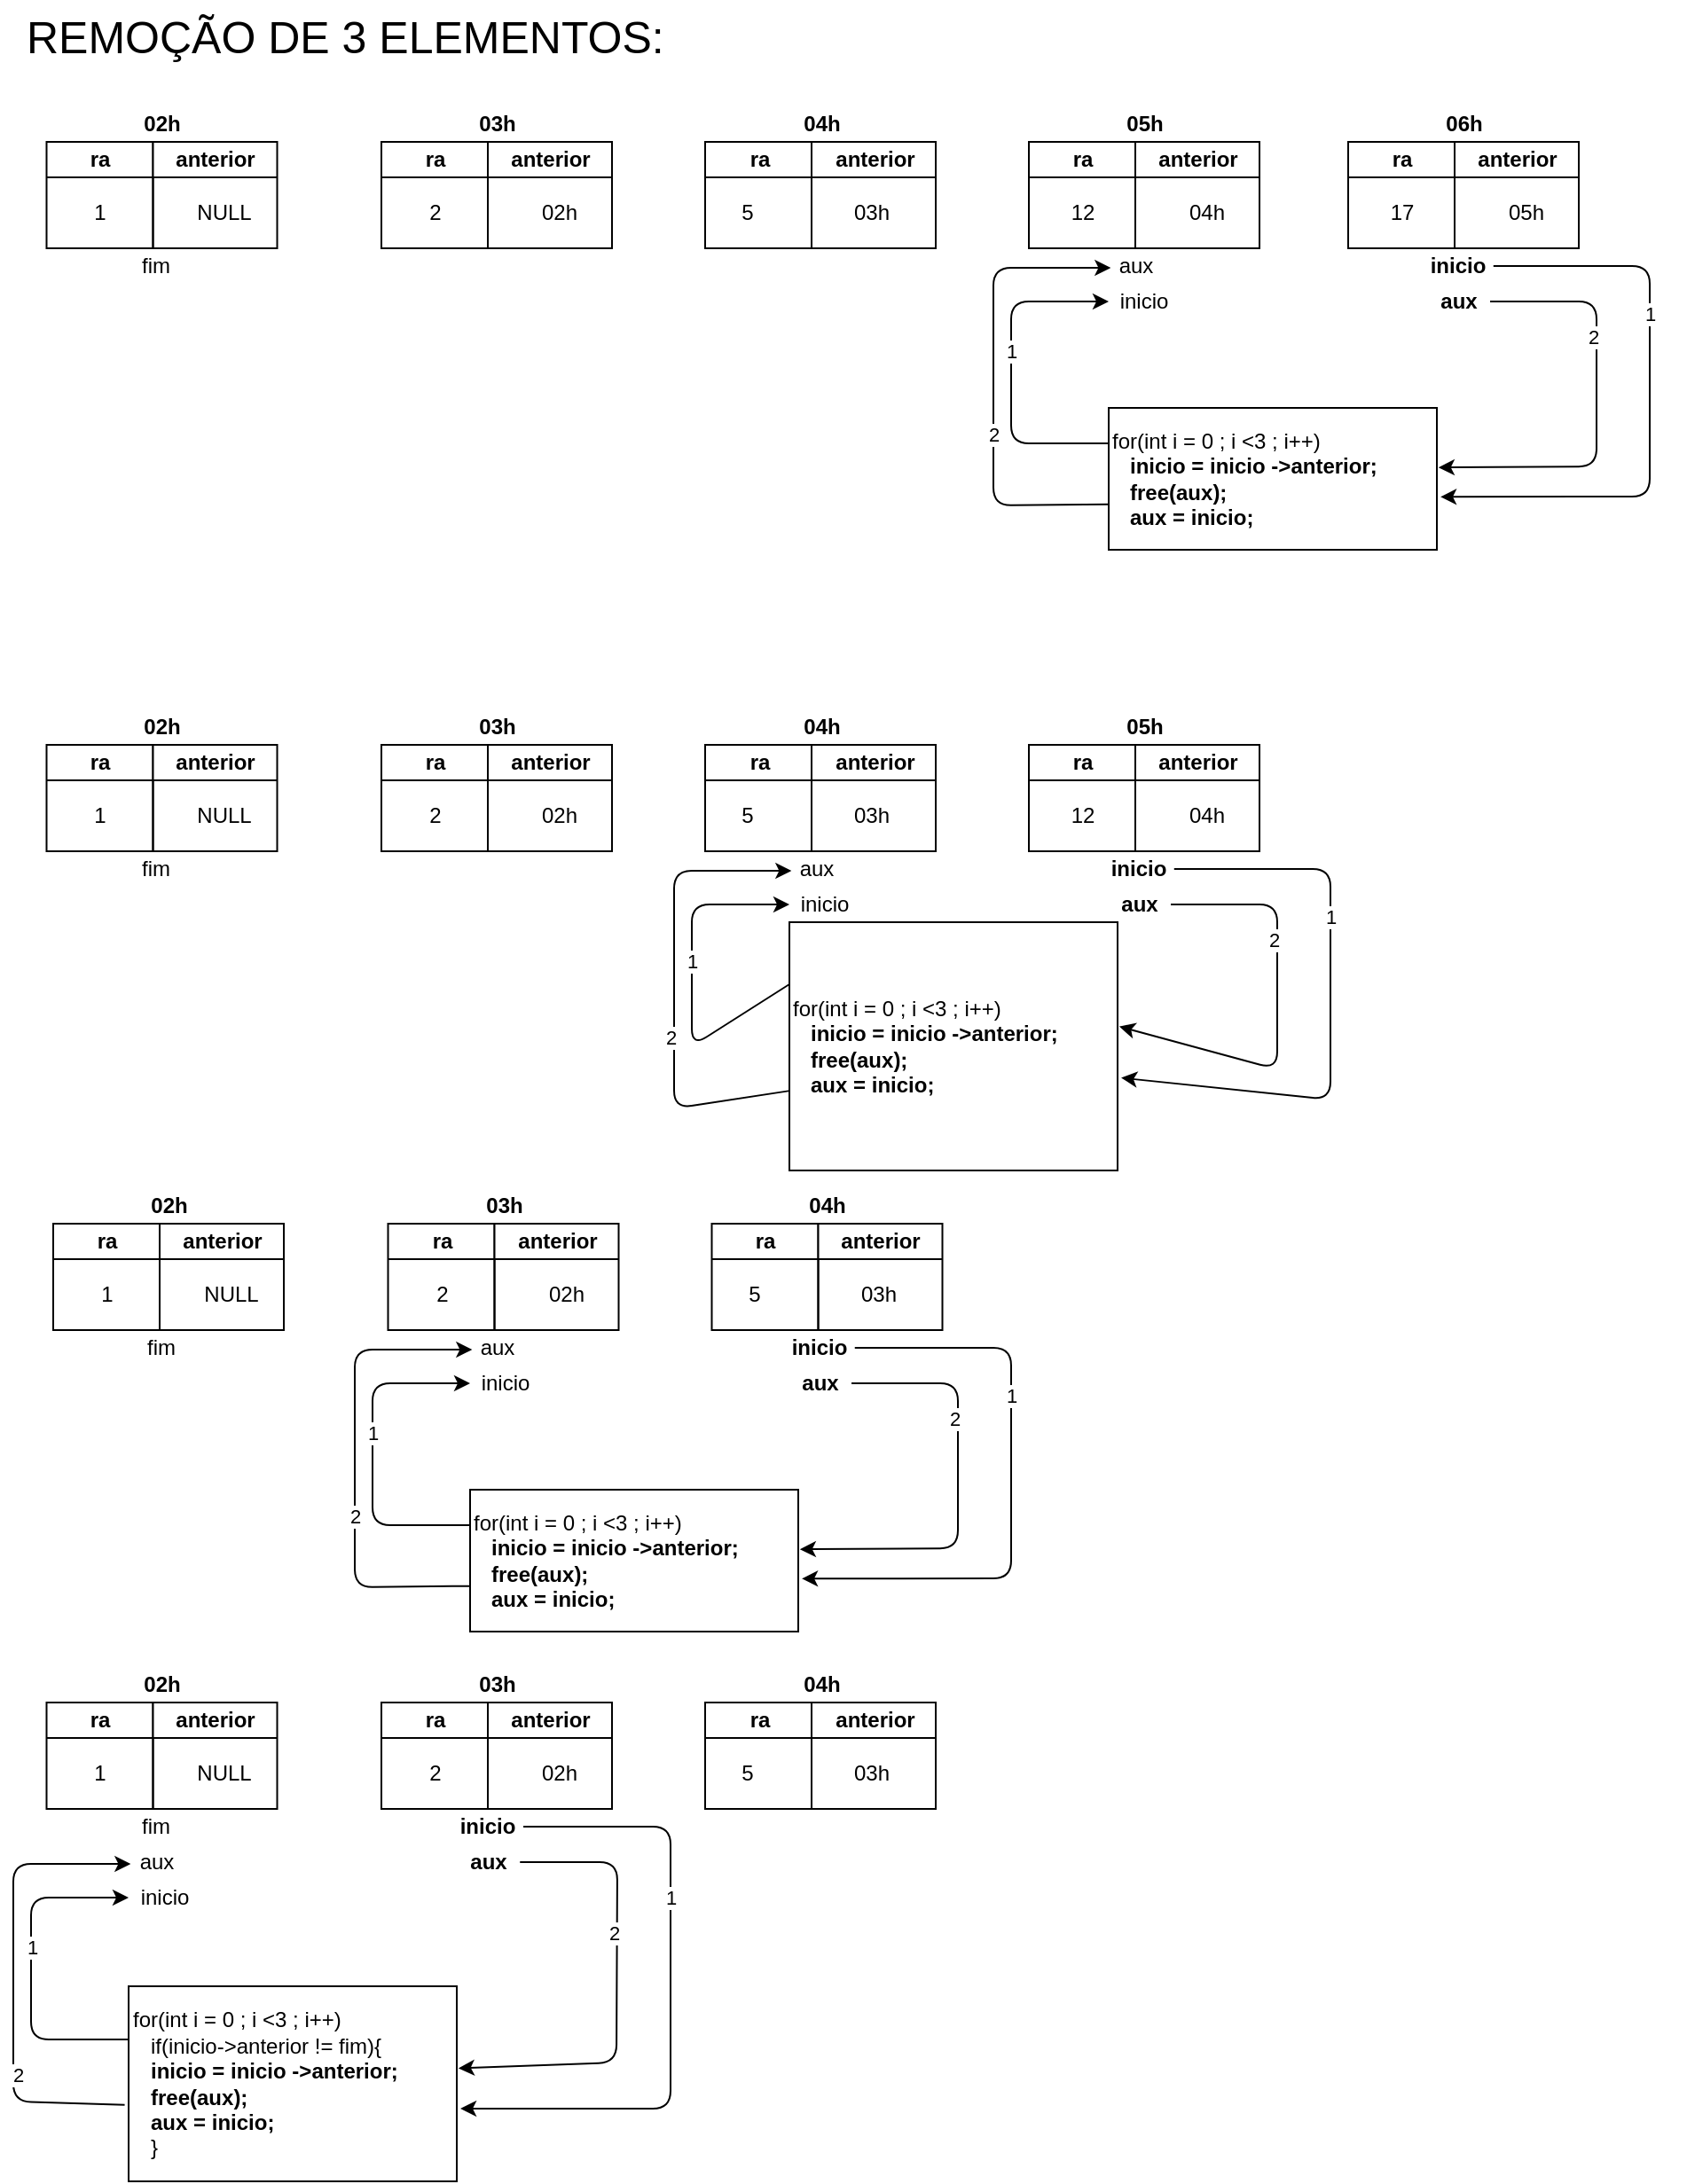 <mxfile version="13.7.5" type="device"><diagram id="vBoAMnbBVa97UZz-HXDr" name="Page-1"><mxGraphModel dx="2813" dy="2259" grid="1" gridSize="10" guides="1" tooltips="1" connect="1" arrows="1" fold="1" page="0" pageScale="1" pageWidth="827" pageHeight="1169" math="0" shadow="0"><root><mxCell id="0"/><mxCell id="1" parent="0"/><mxCell id="xFKZ6oZt-b82JiaPc8Wr-1" value="&lt;font style=&quot;font-size: 25px&quot;&gt;REMOÇÃO DE 3 ELEMENTOS:&lt;/font&gt;" style="text;html=1;strokeColor=none;fillColor=none;align=left;verticalAlign=middle;whiteSpace=wrap;rounded=0;strokeWidth=7;" vertex="1" parent="1"><mxGeometry x="-1437.5" y="-1560" width="410" height="40" as="geometry"/></mxCell><mxCell id="xFKZ6oZt-b82JiaPc8Wr-289" value="NULL" style="text;html=1;align=center;verticalAlign=middle;resizable=0;points=[];autosize=1;" vertex="1" parent="1"><mxGeometry x="-1348.75" y="-1450" width="50" height="20" as="geometry"/></mxCell><mxCell id="xFKZ6oZt-b82JiaPc8Wr-290" value="1" style="text;html=1;align=center;verticalAlign=middle;resizable=0;points=[];autosize=1;" vertex="1" parent="1"><mxGeometry x="-1403.75" y="-1450" width="20" height="20" as="geometry"/></mxCell><mxCell id="xFKZ6oZt-b82JiaPc8Wr-291" value="fim" style="text;html=1;strokeColor=none;fillColor=none;align=center;verticalAlign=middle;whiteSpace=wrap;rounded=0;" vertex="1" parent="1"><mxGeometry x="-1382.5" y="-1420" width="40" height="20" as="geometry"/></mxCell><mxCell id="xFKZ6oZt-b82JiaPc8Wr-292" value="03h" style="text;html=1;align=center;verticalAlign=middle;resizable=0;points=[];autosize=1;" vertex="1" parent="1"><mxGeometry x="-978.75" y="-1450" width="40" height="20" as="geometry"/></mxCell><mxCell id="xFKZ6oZt-b82JiaPc8Wr-293" value="5" style="text;html=1;align=center;verticalAlign=middle;resizable=0;points=[];autosize=1;" vertex="1" parent="1"><mxGeometry x="-1038.75" y="-1450" width="20" height="20" as="geometry"/></mxCell><mxCell id="xFKZ6oZt-b82JiaPc8Wr-294" value="inicio" style="text;html=1;strokeColor=none;fillColor=none;align=center;verticalAlign=middle;whiteSpace=wrap;rounded=0;fontStyle=1" vertex="1" parent="1"><mxGeometry x="-648.12" y="-1420" width="40" height="20" as="geometry"/></mxCell><mxCell id="xFKZ6oZt-b82JiaPc8Wr-296" value="&lt;div align=&quot;left&quot;&gt;for(int i = 0 ; i &amp;lt;3 ; i++)&lt;br&gt;&lt;/div&gt;&lt;div align=&quot;left&quot;&gt;&lt;b&gt;&amp;nbsp;&amp;nbsp; inicio = inicio -&amp;gt;anterior;&lt;br&gt;&lt;/b&gt;&lt;/div&gt;&lt;div&gt;&lt;b&gt;&amp;nbsp;&amp;nbsp; free(aux);&lt;/b&gt;&lt;/div&gt;&lt;div&gt;&lt;b&gt;&amp;nbsp;&amp;nbsp; aux = inicio;&lt;/b&gt;&lt;br&gt;&lt;/div&gt;" style="text;html=1;fillColor=none;align=left;verticalAlign=middle;whiteSpace=wrap;rounded=0;strokeColor=#000000;" vertex="1" parent="1"><mxGeometry x="-825" y="-1330" width="185" height="80" as="geometry"/></mxCell><mxCell id="xFKZ6oZt-b82JiaPc8Wr-322" value="&lt;div&gt;aux&lt;/div&gt;" style="text;html=1;align=center;verticalAlign=middle;resizable=0;points=[];autosize=1;fontStyle=1" vertex="1" parent="1"><mxGeometry x="-648.12" y="-1400" width="40" height="20" as="geometry"/></mxCell><mxCell id="xFKZ6oZt-b82JiaPc8Wr-300" value="02h" style="swimlane;html=1;childLayout=stackLayout;resizeParent=1;resizeParentMax=0;startSize=20;strokeWidth=7;strokeColor=none;" vertex="1" parent="1"><mxGeometry x="-1423.75" y="-1500" width="130" height="80" as="geometry"/></mxCell><mxCell id="xFKZ6oZt-b82JiaPc8Wr-301" value="ra" style="swimlane;html=1;startSize=20;" vertex="1" parent="xFKZ6oZt-b82JiaPc8Wr-300"><mxGeometry y="20" width="60" height="60" as="geometry"/></mxCell><mxCell id="xFKZ6oZt-b82JiaPc8Wr-302" value="anterior" style="swimlane;html=1;startSize=20;" vertex="1" parent="xFKZ6oZt-b82JiaPc8Wr-300"><mxGeometry x="60" y="20" width="70" height="60" as="geometry"><mxRectangle x="60" y="20" width="30" height="60" as="alternateBounds"/></mxGeometry></mxCell><mxCell id="xFKZ6oZt-b82JiaPc8Wr-303" value="05h" style="swimlane;html=1;childLayout=stackLayout;resizeParent=1;resizeParentMax=0;startSize=20;strokeWidth=7;strokeColor=none;" vertex="1" parent="1"><mxGeometry x="-870.0" y="-1500" width="130" height="80" as="geometry"/></mxCell><mxCell id="xFKZ6oZt-b82JiaPc8Wr-304" value="ra" style="swimlane;html=1;startSize=20;" vertex="1" parent="xFKZ6oZt-b82JiaPc8Wr-303"><mxGeometry y="20" width="60" height="60" as="geometry"/></mxCell><mxCell id="xFKZ6oZt-b82JiaPc8Wr-305" value="12" style="text;html=1;align=center;verticalAlign=middle;resizable=0;points=[];autosize=1;" vertex="1" parent="xFKZ6oZt-b82JiaPc8Wr-304"><mxGeometry x="15" y="30" width="30" height="20" as="geometry"/></mxCell><mxCell id="xFKZ6oZt-b82JiaPc8Wr-306" value="anterior" style="swimlane;html=1;startSize=20;" vertex="1" parent="xFKZ6oZt-b82JiaPc8Wr-303"><mxGeometry x="60" y="20" width="70" height="60" as="geometry"><mxRectangle x="60" y="20" width="30" height="60" as="alternateBounds"/></mxGeometry></mxCell><mxCell id="xFKZ6oZt-b82JiaPc8Wr-307" value="04h" style="text;html=1;align=center;verticalAlign=middle;resizable=0;points=[];autosize=1;" vertex="1" parent="xFKZ6oZt-b82JiaPc8Wr-306"><mxGeometry x="20" y="30" width="40" height="20" as="geometry"/></mxCell><mxCell id="xFKZ6oZt-b82JiaPc8Wr-308" value="04h" style="swimlane;html=1;childLayout=stackLayout;resizeParent=1;resizeParentMax=0;startSize=20;strokeWidth=7;strokeColor=none;" vertex="1" parent="1"><mxGeometry x="-1052.5" y="-1500" width="130" height="80" as="geometry"/></mxCell><mxCell id="xFKZ6oZt-b82JiaPc8Wr-309" value="ra" style="swimlane;html=1;startSize=20;" vertex="1" parent="xFKZ6oZt-b82JiaPc8Wr-308"><mxGeometry y="20" width="60" height="60" as="geometry"/></mxCell><mxCell id="xFKZ6oZt-b82JiaPc8Wr-310" value="anterior" style="swimlane;html=1;startSize=20;" vertex="1" parent="xFKZ6oZt-b82JiaPc8Wr-308"><mxGeometry x="60" y="20" width="70" height="60" as="geometry"><mxRectangle x="60" y="20" width="30" height="60" as="alternateBounds"/></mxGeometry></mxCell><mxCell id="xFKZ6oZt-b82JiaPc8Wr-311" value="03h" style="swimlane;html=1;childLayout=stackLayout;resizeParent=1;resizeParentMax=0;startSize=20;strokeWidth=7;strokeColor=none;" vertex="1" parent="1"><mxGeometry x="-1235" y="-1500" width="130" height="80" as="geometry"/></mxCell><mxCell id="xFKZ6oZt-b82JiaPc8Wr-312" value="ra" style="swimlane;html=1;startSize=20;" vertex="1" parent="xFKZ6oZt-b82JiaPc8Wr-311"><mxGeometry y="20" width="60" height="60" as="geometry"/></mxCell><mxCell id="xFKZ6oZt-b82JiaPc8Wr-313" value="2" style="text;html=1;align=center;verticalAlign=middle;resizable=0;points=[];autosize=1;" vertex="1" parent="xFKZ6oZt-b82JiaPc8Wr-312"><mxGeometry x="20" y="30" width="20" height="20" as="geometry"/></mxCell><mxCell id="xFKZ6oZt-b82JiaPc8Wr-314" value="anterior" style="swimlane;html=1;startSize=20;" vertex="1" parent="xFKZ6oZt-b82JiaPc8Wr-311"><mxGeometry x="60" y="20" width="70" height="60" as="geometry"><mxRectangle x="60" y="20" width="30" height="60" as="alternateBounds"/></mxGeometry></mxCell><mxCell id="xFKZ6oZt-b82JiaPc8Wr-315" value="02h" style="text;html=1;align=center;verticalAlign=middle;resizable=0;points=[];autosize=1;" vertex="1" parent="xFKZ6oZt-b82JiaPc8Wr-314"><mxGeometry x="20" y="30" width="40" height="20" as="geometry"/></mxCell><mxCell id="xFKZ6oZt-b82JiaPc8Wr-316" value="06h" style="swimlane;html=1;childLayout=stackLayout;resizeParent=1;resizeParentMax=0;startSize=20;strokeWidth=7;strokeColor=none;" vertex="1" parent="1"><mxGeometry x="-690.0" y="-1500" width="130" height="80" as="geometry"/></mxCell><mxCell id="xFKZ6oZt-b82JiaPc8Wr-317" value="ra" style="swimlane;html=1;startSize=20;" vertex="1" parent="xFKZ6oZt-b82JiaPc8Wr-316"><mxGeometry y="20" width="60" height="60" as="geometry"/></mxCell><mxCell id="xFKZ6oZt-b82JiaPc8Wr-318" value="17" style="text;html=1;align=center;verticalAlign=middle;resizable=0;points=[];autosize=1;" vertex="1" parent="xFKZ6oZt-b82JiaPc8Wr-317"><mxGeometry x="15" y="30" width="30" height="20" as="geometry"/></mxCell><mxCell id="xFKZ6oZt-b82JiaPc8Wr-319" value="anterior" style="swimlane;html=1;startSize=20;" vertex="1" parent="xFKZ6oZt-b82JiaPc8Wr-316"><mxGeometry x="60" y="20" width="70" height="60" as="geometry"><mxRectangle x="60" y="20" width="30" height="60" as="alternateBounds"/></mxGeometry></mxCell><mxCell id="xFKZ6oZt-b82JiaPc8Wr-320" value="05h" style="text;html=1;align=center;verticalAlign=middle;resizable=0;points=[];autosize=1;" vertex="1" parent="xFKZ6oZt-b82JiaPc8Wr-319"><mxGeometry x="20" y="30" width="40" height="20" as="geometry"/></mxCell><mxCell id="xFKZ6oZt-b82JiaPc8Wr-325" value="inicio" style="text;html=1;strokeColor=none;fillColor=none;align=center;verticalAlign=middle;whiteSpace=wrap;rounded=0;" vertex="1" parent="1"><mxGeometry x="-825" y="-1400" width="40" height="20" as="geometry"/></mxCell><mxCell id="xFKZ6oZt-b82JiaPc8Wr-326" value="&lt;div&gt;aux&lt;/div&gt;" style="text;html=1;align=center;verticalAlign=middle;resizable=0;points=[];autosize=1;" vertex="1" parent="1"><mxGeometry x="-825" y="-1420" width="30" height="20" as="geometry"/></mxCell><mxCell id="xFKZ6oZt-b82JiaPc8Wr-328" value="" style="endArrow=classic;html=1;exitX=1;exitY=0.5;exitDx=0;exitDy=0;entryX=1.011;entryY=0.627;entryDx=0;entryDy=0;entryPerimeter=0;" edge="1" parent="1" source="xFKZ6oZt-b82JiaPc8Wr-294" target="xFKZ6oZt-b82JiaPc8Wr-296"><mxGeometry width="50" height="50" relative="1" as="geometry"><mxPoint x="-540" y="-1310" as="sourcePoint"/><mxPoint x="-585" y="-1280" as="targetPoint"/><Array as="points"><mxPoint x="-520" y="-1410"/><mxPoint x="-520" y="-1280"/></Array></mxGeometry></mxCell><mxCell id="xFKZ6oZt-b82JiaPc8Wr-329" value="1" style="edgeLabel;html=1;align=center;verticalAlign=middle;resizable=0;points=[];" vertex="1" connectable="0" parent="xFKZ6oZt-b82JiaPc8Wr-328"><mxGeometry x="-0.375" y="-26" relative="1" as="geometry"><mxPoint x="26" y="9.84" as="offset"/></mxGeometry></mxCell><mxCell id="xFKZ6oZt-b82JiaPc8Wr-330" value="" style="endArrow=classic;html=1;exitX=0.953;exitY=0.5;exitDx=0;exitDy=0;exitPerimeter=0;entryX=1.005;entryY=0.42;entryDx=0;entryDy=0;entryPerimeter=0;" edge="1" parent="1" source="xFKZ6oZt-b82JiaPc8Wr-322" target="xFKZ6oZt-b82JiaPc8Wr-296"><mxGeometry width="50" height="50" relative="1" as="geometry"><mxPoint x="-510" y="-1180" as="sourcePoint"/><mxPoint x="-460" y="-1230" as="targetPoint"/><Array as="points"><mxPoint x="-550" y="-1390"/><mxPoint x="-550" y="-1297"/></Array></mxGeometry></mxCell><mxCell id="xFKZ6oZt-b82JiaPc8Wr-331" value="&lt;div&gt;2&lt;/div&gt;" style="edgeLabel;html=1;align=center;verticalAlign=middle;resizable=0;points=[];" vertex="1" connectable="0" parent="1"><mxGeometry x="-500" y="-1380" as="geometry"><mxPoint x="-52" y="10" as="offset"/></mxGeometry></mxCell><mxCell id="xFKZ6oZt-b82JiaPc8Wr-367" value="" style="endArrow=classic;html=1;exitX=0;exitY=0.25;exitDx=0;exitDy=0;exitPerimeter=0;entryX=0;entryY=0.5;entryDx=0;entryDy=0;" edge="1" parent="1" source="xFKZ6oZt-b82JiaPc8Wr-296" target="xFKZ6oZt-b82JiaPc8Wr-325"><mxGeometry width="50" height="50" relative="1" as="geometry"><mxPoint x="-910" y="-1280" as="sourcePoint"/><mxPoint x="-860" y="-1330" as="targetPoint"/><Array as="points"><mxPoint x="-880" y="-1310"/><mxPoint x="-880" y="-1390"/></Array></mxGeometry></mxCell><mxCell id="xFKZ6oZt-b82JiaPc8Wr-368" value="&lt;div&gt;1&lt;/div&gt;" style="edgeLabel;html=1;align=center;verticalAlign=middle;resizable=0;points=[];" vertex="1" connectable="0" parent="xFKZ6oZt-b82JiaPc8Wr-367"><mxGeometry x="0.132" relative="1" as="geometry"><mxPoint as="offset"/></mxGeometry></mxCell><mxCell id="xFKZ6oZt-b82JiaPc8Wr-369" value="" style="endArrow=classic;html=1;entryX=0.039;entryY=0.55;entryDx=0;entryDy=0;entryPerimeter=0;exitX=0.001;exitY=0.679;exitDx=0;exitDy=0;exitPerimeter=0;" edge="1" parent="1" source="xFKZ6oZt-b82JiaPc8Wr-296" target="xFKZ6oZt-b82JiaPc8Wr-326"><mxGeometry width="50" height="50" relative="1" as="geometry"><mxPoint x="-920" y="-1290" as="sourcePoint"/><mxPoint x="-840" y="-1280" as="targetPoint"/><Array as="points"><mxPoint x="-890" y="-1275"/><mxPoint x="-890" y="-1409"/></Array></mxGeometry></mxCell><mxCell id="xFKZ6oZt-b82JiaPc8Wr-370" value="2" style="edgeLabel;html=1;align=center;verticalAlign=middle;resizable=0;points=[];" vertex="1" connectable="0" parent="xFKZ6oZt-b82JiaPc8Wr-369"><mxGeometry x="-0.518" y="-20" relative="1" as="geometry"><mxPoint x="-0.81" y="-20" as="offset"/></mxGeometry></mxCell><mxCell id="xFKZ6oZt-b82JiaPc8Wr-479" value="NULL" style="text;html=1;align=center;verticalAlign=middle;resizable=0;points=[];autosize=1;" vertex="1" parent="1"><mxGeometry x="-1348.75" y="-1110" width="50" height="20" as="geometry"/></mxCell><mxCell id="xFKZ6oZt-b82JiaPc8Wr-480" value="1" style="text;html=1;align=center;verticalAlign=middle;resizable=0;points=[];autosize=1;" vertex="1" parent="1"><mxGeometry x="-1403.75" y="-1110" width="20" height="20" as="geometry"/></mxCell><mxCell id="xFKZ6oZt-b82JiaPc8Wr-481" value="fim" style="text;html=1;strokeColor=none;fillColor=none;align=center;verticalAlign=middle;whiteSpace=wrap;rounded=0;" vertex="1" parent="1"><mxGeometry x="-1382.5" y="-1080" width="40" height="20" as="geometry"/></mxCell><mxCell id="xFKZ6oZt-b82JiaPc8Wr-482" value="03h" style="text;html=1;align=center;verticalAlign=middle;resizable=0;points=[];autosize=1;" vertex="1" parent="1"><mxGeometry x="-978.75" y="-1110" width="40" height="20" as="geometry"/></mxCell><mxCell id="xFKZ6oZt-b82JiaPc8Wr-483" value="5" style="text;html=1;align=center;verticalAlign=middle;resizable=0;points=[];autosize=1;" vertex="1" parent="1"><mxGeometry x="-1038.75" y="-1110" width="20" height="20" as="geometry"/></mxCell><mxCell id="xFKZ6oZt-b82JiaPc8Wr-484" value="inicio" style="text;html=1;strokeColor=none;fillColor=none;align=center;verticalAlign=middle;whiteSpace=wrap;rounded=0;fontStyle=1" vertex="1" parent="1"><mxGeometry x="-828.12" y="-1080" width="40" height="20" as="geometry"/></mxCell><mxCell id="xFKZ6oZt-b82JiaPc8Wr-485" value="&lt;div align=&quot;left&quot;&gt;for(int i = 0 ; i &amp;lt;3 ; i++)&lt;br&gt;&lt;/div&gt;&lt;div align=&quot;left&quot;&gt;&lt;b&gt;&amp;nbsp;&amp;nbsp; inicio = inicio -&amp;gt;anterior;&lt;br&gt;&lt;/b&gt;&lt;/div&gt;&lt;div&gt;&lt;b&gt;&amp;nbsp;&amp;nbsp; free(aux);&lt;/b&gt;&lt;/div&gt;&lt;div&gt;&lt;b&gt;&amp;nbsp;&amp;nbsp; aux = inicio;&lt;/b&gt;&lt;br&gt;&lt;/div&gt;" style="text;html=1;fillColor=none;align=left;verticalAlign=middle;whiteSpace=wrap;rounded=0;strokeColor=#000000;" vertex="1" parent="1"><mxGeometry x="-1005" y="-1040" width="185" height="140" as="geometry"/></mxCell><mxCell id="xFKZ6oZt-b82JiaPc8Wr-486" value="&lt;div&gt;aux&lt;/div&gt;" style="text;html=1;align=center;verticalAlign=middle;resizable=0;points=[];autosize=1;fontStyle=1" vertex="1" parent="1"><mxGeometry x="-828.12" y="-1060" width="40" height="20" as="geometry"/></mxCell><mxCell id="xFKZ6oZt-b82JiaPc8Wr-508" value="inicio" style="text;html=1;strokeColor=none;fillColor=none;align=center;verticalAlign=middle;whiteSpace=wrap;rounded=0;" vertex="1" parent="1"><mxGeometry x="-1005" y="-1060" width="40" height="20" as="geometry"/></mxCell><mxCell id="xFKZ6oZt-b82JiaPc8Wr-509" value="&lt;div&gt;aux&lt;/div&gt;" style="text;html=1;align=center;verticalAlign=middle;resizable=0;points=[];autosize=1;" vertex="1" parent="1"><mxGeometry x="-1005" y="-1080" width="30" height="20" as="geometry"/></mxCell><mxCell id="xFKZ6oZt-b82JiaPc8Wr-510" value="" style="endArrow=classic;html=1;exitX=1;exitY=0.5;exitDx=0;exitDy=0;entryX=1.011;entryY=0.627;entryDx=0;entryDy=0;entryPerimeter=0;" edge="1" source="xFKZ6oZt-b82JiaPc8Wr-484" target="xFKZ6oZt-b82JiaPc8Wr-485" parent="1"><mxGeometry width="50" height="50" relative="1" as="geometry"><mxPoint x="-720" y="-970" as="sourcePoint"/><mxPoint x="-765" y="-940" as="targetPoint"/><Array as="points"><mxPoint x="-700" y="-1070"/><mxPoint x="-700" y="-940"/></Array></mxGeometry></mxCell><mxCell id="xFKZ6oZt-b82JiaPc8Wr-511" value="1" style="edgeLabel;html=1;align=center;verticalAlign=middle;resizable=0;points=[];" vertex="1" connectable="0" parent="xFKZ6oZt-b82JiaPc8Wr-510"><mxGeometry x="-0.375" y="-26" relative="1" as="geometry"><mxPoint x="26" y="9.84" as="offset"/></mxGeometry></mxCell><mxCell id="xFKZ6oZt-b82JiaPc8Wr-512" value="" style="endArrow=classic;html=1;exitX=0.953;exitY=0.5;exitDx=0;exitDy=0;exitPerimeter=0;entryX=1.005;entryY=0.42;entryDx=0;entryDy=0;entryPerimeter=0;" edge="1" source="xFKZ6oZt-b82JiaPc8Wr-486" target="xFKZ6oZt-b82JiaPc8Wr-485" parent="1"><mxGeometry width="50" height="50" relative="1" as="geometry"><mxPoint x="-690" y="-840" as="sourcePoint"/><mxPoint x="-640" y="-890" as="targetPoint"/><Array as="points"><mxPoint x="-730" y="-1050"/><mxPoint x="-730" y="-957"/></Array></mxGeometry></mxCell><mxCell id="xFKZ6oZt-b82JiaPc8Wr-513" value="&lt;div&gt;2&lt;/div&gt;" style="edgeLabel;html=1;align=center;verticalAlign=middle;resizable=0;points=[];" vertex="1" connectable="0" parent="1"><mxGeometry x="-680" y="-1040" as="geometry"><mxPoint x="-52" y="10" as="offset"/></mxGeometry></mxCell><mxCell id="xFKZ6oZt-b82JiaPc8Wr-514" value="" style="endArrow=classic;html=1;exitX=0;exitY=0.25;exitDx=0;exitDy=0;exitPerimeter=0;entryX=0;entryY=0.5;entryDx=0;entryDy=0;" edge="1" source="xFKZ6oZt-b82JiaPc8Wr-485" target="xFKZ6oZt-b82JiaPc8Wr-508" parent="1"><mxGeometry width="50" height="50" relative="1" as="geometry"><mxPoint x="-1090" y="-940" as="sourcePoint"/><mxPoint x="-1040" y="-990" as="targetPoint"/><Array as="points"><mxPoint x="-1060" y="-970"/><mxPoint x="-1060" y="-1050"/></Array></mxGeometry></mxCell><mxCell id="xFKZ6oZt-b82JiaPc8Wr-515" value="&lt;div&gt;1&lt;/div&gt;" style="edgeLabel;html=1;align=center;verticalAlign=middle;resizable=0;points=[];" vertex="1" connectable="0" parent="xFKZ6oZt-b82JiaPc8Wr-514"><mxGeometry x="0.132" relative="1" as="geometry"><mxPoint as="offset"/></mxGeometry></mxCell><mxCell id="xFKZ6oZt-b82JiaPc8Wr-516" value="" style="endArrow=classic;html=1;entryX=0.039;entryY=0.55;entryDx=0;entryDy=0;entryPerimeter=0;exitX=0.001;exitY=0.679;exitDx=0;exitDy=0;exitPerimeter=0;" edge="1" source="xFKZ6oZt-b82JiaPc8Wr-485" target="xFKZ6oZt-b82JiaPc8Wr-509" parent="1"><mxGeometry width="50" height="50" relative="1" as="geometry"><mxPoint x="-1100" y="-950" as="sourcePoint"/><mxPoint x="-1020" y="-940" as="targetPoint"/><Array as="points"><mxPoint x="-1070" y="-935"/><mxPoint x="-1070" y="-1069"/></Array></mxGeometry></mxCell><mxCell id="xFKZ6oZt-b82JiaPc8Wr-517" value="2" style="edgeLabel;html=1;align=center;verticalAlign=middle;resizable=0;points=[];" vertex="1" connectable="0" parent="xFKZ6oZt-b82JiaPc8Wr-516"><mxGeometry x="-0.518" y="-20" relative="1" as="geometry"><mxPoint x="-0.81" y="-20" as="offset"/></mxGeometry></mxCell><mxCell id="xFKZ6oZt-b82JiaPc8Wr-487" value="02h" style="swimlane;html=1;childLayout=stackLayout;resizeParent=1;resizeParentMax=0;startSize=20;strokeWidth=7;strokeColor=none;" vertex="1" parent="1"><mxGeometry x="-1423.75" y="-1160" width="130" height="80" as="geometry"/></mxCell><mxCell id="xFKZ6oZt-b82JiaPc8Wr-488" value="ra" style="swimlane;html=1;startSize=20;" vertex="1" parent="xFKZ6oZt-b82JiaPc8Wr-487"><mxGeometry y="20" width="60" height="60" as="geometry"/></mxCell><mxCell id="xFKZ6oZt-b82JiaPc8Wr-489" value="anterior" style="swimlane;html=1;startSize=20;" vertex="1" parent="xFKZ6oZt-b82JiaPc8Wr-487"><mxGeometry x="60" y="20" width="70" height="60" as="geometry"><mxRectangle x="60" y="20" width="30" height="60" as="alternateBounds"/></mxGeometry></mxCell><mxCell id="xFKZ6oZt-b82JiaPc8Wr-490" value="05h" style="swimlane;html=1;childLayout=stackLayout;resizeParent=1;resizeParentMax=0;startSize=20;strokeWidth=7;strokeColor=none;" vertex="1" parent="1"><mxGeometry x="-870.0" y="-1160" width="130" height="80" as="geometry"/></mxCell><mxCell id="xFKZ6oZt-b82JiaPc8Wr-491" value="ra" style="swimlane;html=1;startSize=20;" vertex="1" parent="xFKZ6oZt-b82JiaPc8Wr-490"><mxGeometry y="20" width="60" height="60" as="geometry"/></mxCell><mxCell id="xFKZ6oZt-b82JiaPc8Wr-492" value="12" style="text;html=1;align=center;verticalAlign=middle;resizable=0;points=[];autosize=1;" vertex="1" parent="xFKZ6oZt-b82JiaPc8Wr-491"><mxGeometry x="15" y="30" width="30" height="20" as="geometry"/></mxCell><mxCell id="xFKZ6oZt-b82JiaPc8Wr-493" value="anterior" style="swimlane;html=1;startSize=20;" vertex="1" parent="xFKZ6oZt-b82JiaPc8Wr-490"><mxGeometry x="60" y="20" width="70" height="60" as="geometry"><mxRectangle x="60" y="20" width="30" height="60" as="alternateBounds"/></mxGeometry></mxCell><mxCell id="xFKZ6oZt-b82JiaPc8Wr-494" value="04h" style="text;html=1;align=center;verticalAlign=middle;resizable=0;points=[];autosize=1;" vertex="1" parent="xFKZ6oZt-b82JiaPc8Wr-493"><mxGeometry x="20" y="30" width="40" height="20" as="geometry"/></mxCell><mxCell id="xFKZ6oZt-b82JiaPc8Wr-495" value="04h" style="swimlane;html=1;childLayout=stackLayout;resizeParent=1;resizeParentMax=0;startSize=20;strokeWidth=7;strokeColor=none;" vertex="1" parent="1"><mxGeometry x="-1052.5" y="-1160" width="130" height="80" as="geometry"/></mxCell><mxCell id="xFKZ6oZt-b82JiaPc8Wr-496" value="ra" style="swimlane;html=1;startSize=20;" vertex="1" parent="xFKZ6oZt-b82JiaPc8Wr-495"><mxGeometry y="20" width="60" height="60" as="geometry"/></mxCell><mxCell id="xFKZ6oZt-b82JiaPc8Wr-497" value="anterior" style="swimlane;html=1;startSize=20;" vertex="1" parent="xFKZ6oZt-b82JiaPc8Wr-495"><mxGeometry x="60" y="20" width="70" height="60" as="geometry"><mxRectangle x="60" y="20" width="30" height="60" as="alternateBounds"/></mxGeometry></mxCell><mxCell id="xFKZ6oZt-b82JiaPc8Wr-498" value="03h" style="swimlane;html=1;childLayout=stackLayout;resizeParent=1;resizeParentMax=0;startSize=20;strokeWidth=7;strokeColor=none;" vertex="1" parent="1"><mxGeometry x="-1235" y="-1160" width="130" height="80" as="geometry"/></mxCell><mxCell id="xFKZ6oZt-b82JiaPc8Wr-499" value="ra" style="swimlane;html=1;startSize=20;" vertex="1" parent="xFKZ6oZt-b82JiaPc8Wr-498"><mxGeometry y="20" width="60" height="60" as="geometry"/></mxCell><mxCell id="xFKZ6oZt-b82JiaPc8Wr-500" value="2" style="text;html=1;align=center;verticalAlign=middle;resizable=0;points=[];autosize=1;" vertex="1" parent="xFKZ6oZt-b82JiaPc8Wr-499"><mxGeometry x="20" y="30" width="20" height="20" as="geometry"/></mxCell><mxCell id="xFKZ6oZt-b82JiaPc8Wr-501" value="anterior" style="swimlane;html=1;startSize=20;" vertex="1" parent="xFKZ6oZt-b82JiaPc8Wr-498"><mxGeometry x="60" y="20" width="70" height="60" as="geometry"><mxRectangle x="60" y="20" width="30" height="60" as="alternateBounds"/></mxGeometry></mxCell><mxCell id="xFKZ6oZt-b82JiaPc8Wr-502" value="02h" style="text;html=1;align=center;verticalAlign=middle;resizable=0;points=[];autosize=1;" vertex="1" parent="xFKZ6oZt-b82JiaPc8Wr-501"><mxGeometry x="20" y="30" width="40" height="20" as="geometry"/></mxCell><mxCell id="xFKZ6oZt-b82JiaPc8Wr-518" value="NULL" style="text;html=1;align=center;verticalAlign=middle;resizable=0;points=[];autosize=1;" vertex="1" parent="1"><mxGeometry x="-1345" y="-840" width="50" height="20" as="geometry"/></mxCell><mxCell id="xFKZ6oZt-b82JiaPc8Wr-519" value="1" style="text;html=1;align=center;verticalAlign=middle;resizable=0;points=[];autosize=1;" vertex="1" parent="1"><mxGeometry x="-1400" y="-840" width="20" height="20" as="geometry"/></mxCell><mxCell id="xFKZ6oZt-b82JiaPc8Wr-520" value="fim" style="text;html=1;strokeColor=none;fillColor=none;align=center;verticalAlign=middle;whiteSpace=wrap;rounded=0;" vertex="1" parent="1"><mxGeometry x="-1378.75" y="-810" width="40" height="20" as="geometry"/></mxCell><mxCell id="xFKZ6oZt-b82JiaPc8Wr-521" value="03h" style="text;html=1;align=center;verticalAlign=middle;resizable=0;points=[];autosize=1;" vertex="1" parent="1"><mxGeometry x="-975.0" y="-840" width="40" height="20" as="geometry"/></mxCell><mxCell id="xFKZ6oZt-b82JiaPc8Wr-522" value="5" style="text;html=1;align=center;verticalAlign=middle;resizable=0;points=[];autosize=1;" vertex="1" parent="1"><mxGeometry x="-1035" y="-840" width="20" height="20" as="geometry"/></mxCell><mxCell id="xFKZ6oZt-b82JiaPc8Wr-523" value="inicio" style="text;html=1;strokeColor=none;fillColor=none;align=center;verticalAlign=middle;whiteSpace=wrap;rounded=0;fontStyle=1" vertex="1" parent="1"><mxGeometry x="-1008.12" y="-810" width="40" height="20" as="geometry"/></mxCell><mxCell id="xFKZ6oZt-b82JiaPc8Wr-524" value="&lt;div align=&quot;left&quot;&gt;for(int i = 0 ; i &amp;lt;3 ; i++)&lt;br&gt;&lt;/div&gt;&lt;div align=&quot;left&quot;&gt;&lt;b&gt;&amp;nbsp;&amp;nbsp; inicio = inicio -&amp;gt;anterior;&lt;br&gt;&lt;/b&gt;&lt;/div&gt;&lt;div&gt;&lt;b&gt;&amp;nbsp;&amp;nbsp; free(aux);&lt;/b&gt;&lt;/div&gt;&lt;div&gt;&lt;b&gt;&amp;nbsp;&amp;nbsp; aux = inicio;&lt;/b&gt;&lt;br&gt;&lt;/div&gt;" style="text;html=1;fillColor=none;align=left;verticalAlign=middle;whiteSpace=wrap;rounded=0;strokeColor=#000000;" vertex="1" parent="1"><mxGeometry x="-1185" y="-720" width="185" height="80" as="geometry"/></mxCell><mxCell id="xFKZ6oZt-b82JiaPc8Wr-525" value="&lt;div&gt;aux&lt;/div&gt;" style="text;html=1;align=center;verticalAlign=middle;resizable=0;points=[];autosize=1;fontStyle=1" vertex="1" parent="1"><mxGeometry x="-1008.12" y="-790" width="40" height="20" as="geometry"/></mxCell><mxCell id="xFKZ6oZt-b82JiaPc8Wr-526" value="inicio" style="text;html=1;strokeColor=none;fillColor=none;align=center;verticalAlign=middle;whiteSpace=wrap;rounded=0;" vertex="1" parent="1"><mxGeometry x="-1185" y="-790" width="40" height="20" as="geometry"/></mxCell><mxCell id="xFKZ6oZt-b82JiaPc8Wr-527" value="&lt;div&gt;aux&lt;/div&gt;" style="text;html=1;align=center;verticalAlign=middle;resizable=0;points=[];autosize=1;" vertex="1" parent="1"><mxGeometry x="-1185" y="-810" width="30" height="20" as="geometry"/></mxCell><mxCell id="xFKZ6oZt-b82JiaPc8Wr-528" value="" style="endArrow=classic;html=1;exitX=1;exitY=0.5;exitDx=0;exitDy=0;entryX=1.011;entryY=0.627;entryDx=0;entryDy=0;entryPerimeter=0;" edge="1" source="xFKZ6oZt-b82JiaPc8Wr-523" target="xFKZ6oZt-b82JiaPc8Wr-524" parent="1"><mxGeometry width="50" height="50" relative="1" as="geometry"><mxPoint x="-900" y="-700" as="sourcePoint"/><mxPoint x="-945" y="-670" as="targetPoint"/><Array as="points"><mxPoint x="-880" y="-800"/><mxPoint x="-880" y="-670"/></Array></mxGeometry></mxCell><mxCell id="xFKZ6oZt-b82JiaPc8Wr-529" value="1" style="edgeLabel;html=1;align=center;verticalAlign=middle;resizable=0;points=[];" vertex="1" connectable="0" parent="xFKZ6oZt-b82JiaPc8Wr-528"><mxGeometry x="-0.375" y="-26" relative="1" as="geometry"><mxPoint x="26" y="9.84" as="offset"/></mxGeometry></mxCell><mxCell id="xFKZ6oZt-b82JiaPc8Wr-530" value="" style="endArrow=classic;html=1;exitX=0.953;exitY=0.5;exitDx=0;exitDy=0;exitPerimeter=0;entryX=1.005;entryY=0.42;entryDx=0;entryDy=0;entryPerimeter=0;" edge="1" source="xFKZ6oZt-b82JiaPc8Wr-525" target="xFKZ6oZt-b82JiaPc8Wr-524" parent="1"><mxGeometry width="50" height="50" relative="1" as="geometry"><mxPoint x="-870" y="-570" as="sourcePoint"/><mxPoint x="-820" y="-620" as="targetPoint"/><Array as="points"><mxPoint x="-910" y="-780"/><mxPoint x="-910" y="-687"/></Array></mxGeometry></mxCell><mxCell id="xFKZ6oZt-b82JiaPc8Wr-531" value="&lt;div&gt;2&lt;/div&gt;" style="edgeLabel;html=1;align=center;verticalAlign=middle;resizable=0;points=[];" vertex="1" connectable="0" parent="1"><mxGeometry x="-860" y="-770" as="geometry"><mxPoint x="-52" y="10" as="offset"/></mxGeometry></mxCell><mxCell id="xFKZ6oZt-b82JiaPc8Wr-532" value="" style="endArrow=classic;html=1;exitX=0;exitY=0.25;exitDx=0;exitDy=0;exitPerimeter=0;entryX=0;entryY=0.5;entryDx=0;entryDy=0;" edge="1" source="xFKZ6oZt-b82JiaPc8Wr-524" target="xFKZ6oZt-b82JiaPc8Wr-526" parent="1"><mxGeometry width="50" height="50" relative="1" as="geometry"><mxPoint x="-1270" y="-670" as="sourcePoint"/><mxPoint x="-1220" y="-720" as="targetPoint"/><Array as="points"><mxPoint x="-1240" y="-700"/><mxPoint x="-1240" y="-780"/></Array></mxGeometry></mxCell><mxCell id="xFKZ6oZt-b82JiaPc8Wr-533" value="&lt;div&gt;1&lt;/div&gt;" style="edgeLabel;html=1;align=center;verticalAlign=middle;resizable=0;points=[];" vertex="1" connectable="0" parent="xFKZ6oZt-b82JiaPc8Wr-532"><mxGeometry x="0.132" relative="1" as="geometry"><mxPoint as="offset"/></mxGeometry></mxCell><mxCell id="xFKZ6oZt-b82JiaPc8Wr-534" value="" style="endArrow=classic;html=1;entryX=0.039;entryY=0.55;entryDx=0;entryDy=0;entryPerimeter=0;exitX=0.001;exitY=0.679;exitDx=0;exitDy=0;exitPerimeter=0;" edge="1" source="xFKZ6oZt-b82JiaPc8Wr-524" target="xFKZ6oZt-b82JiaPc8Wr-527" parent="1"><mxGeometry width="50" height="50" relative="1" as="geometry"><mxPoint x="-1280" y="-680" as="sourcePoint"/><mxPoint x="-1200" y="-670" as="targetPoint"/><Array as="points"><mxPoint x="-1250" y="-665"/><mxPoint x="-1250" y="-799"/></Array></mxGeometry></mxCell><mxCell id="xFKZ6oZt-b82JiaPc8Wr-535" value="2" style="edgeLabel;html=1;align=center;verticalAlign=middle;resizable=0;points=[];" vertex="1" connectable="0" parent="xFKZ6oZt-b82JiaPc8Wr-534"><mxGeometry x="-0.518" y="-20" relative="1" as="geometry"><mxPoint x="-0.81" y="-20" as="offset"/></mxGeometry></mxCell><mxCell id="xFKZ6oZt-b82JiaPc8Wr-536" value="02h" style="swimlane;html=1;childLayout=stackLayout;resizeParent=1;resizeParentMax=0;startSize=20;strokeWidth=7;strokeColor=none;" vertex="1" parent="1"><mxGeometry x="-1420" y="-890" width="130" height="80" as="geometry"/></mxCell><mxCell id="xFKZ6oZt-b82JiaPc8Wr-537" value="ra" style="swimlane;html=1;startSize=20;" vertex="1" parent="xFKZ6oZt-b82JiaPc8Wr-536"><mxGeometry y="20" width="60" height="60" as="geometry"/></mxCell><mxCell id="xFKZ6oZt-b82JiaPc8Wr-538" value="anterior" style="swimlane;html=1;startSize=20;" vertex="1" parent="xFKZ6oZt-b82JiaPc8Wr-536"><mxGeometry x="60" y="20" width="70" height="60" as="geometry"><mxRectangle x="60" y="20" width="30" height="60" as="alternateBounds"/></mxGeometry></mxCell><mxCell id="xFKZ6oZt-b82JiaPc8Wr-544" value="04h" style="swimlane;html=1;childLayout=stackLayout;resizeParent=1;resizeParentMax=0;startSize=20;strokeWidth=7;strokeColor=none;" vertex="1" parent="1"><mxGeometry x="-1048.75" y="-890" width="130" height="80" as="geometry"/></mxCell><mxCell id="xFKZ6oZt-b82JiaPc8Wr-545" value="ra" style="swimlane;html=1;startSize=20;" vertex="1" parent="xFKZ6oZt-b82JiaPc8Wr-544"><mxGeometry y="20" width="60" height="60" as="geometry"/></mxCell><mxCell id="xFKZ6oZt-b82JiaPc8Wr-546" value="anterior" style="swimlane;html=1;startSize=20;" vertex="1" parent="xFKZ6oZt-b82JiaPc8Wr-544"><mxGeometry x="60" y="20" width="70" height="60" as="geometry"><mxRectangle x="60" y="20" width="30" height="60" as="alternateBounds"/></mxGeometry></mxCell><mxCell id="xFKZ6oZt-b82JiaPc8Wr-547" value="03h" style="swimlane;html=1;childLayout=stackLayout;resizeParent=1;resizeParentMax=0;startSize=20;strokeWidth=7;strokeColor=none;" vertex="1" parent="1"><mxGeometry x="-1231.25" y="-890" width="130" height="80" as="geometry"/></mxCell><mxCell id="xFKZ6oZt-b82JiaPc8Wr-548" value="ra" style="swimlane;html=1;startSize=20;" vertex="1" parent="xFKZ6oZt-b82JiaPc8Wr-547"><mxGeometry y="20" width="60" height="60" as="geometry"/></mxCell><mxCell id="xFKZ6oZt-b82JiaPc8Wr-549" value="2" style="text;html=1;align=center;verticalAlign=middle;resizable=0;points=[];autosize=1;" vertex="1" parent="xFKZ6oZt-b82JiaPc8Wr-548"><mxGeometry x="20" y="30" width="20" height="20" as="geometry"/></mxCell><mxCell id="xFKZ6oZt-b82JiaPc8Wr-550" value="anterior" style="swimlane;html=1;startSize=20;" vertex="1" parent="xFKZ6oZt-b82JiaPc8Wr-547"><mxGeometry x="60" y="20" width="70" height="60" as="geometry"><mxRectangle x="60" y="20" width="30" height="60" as="alternateBounds"/></mxGeometry></mxCell><mxCell id="xFKZ6oZt-b82JiaPc8Wr-551" value="02h" style="text;html=1;align=center;verticalAlign=middle;resizable=0;points=[];autosize=1;" vertex="1" parent="xFKZ6oZt-b82JiaPc8Wr-550"><mxGeometry x="20" y="30" width="40" height="20" as="geometry"/></mxCell><mxCell id="xFKZ6oZt-b82JiaPc8Wr-552" value="NULL" style="text;html=1;align=center;verticalAlign=middle;resizable=0;points=[];autosize=1;" vertex="1" parent="1"><mxGeometry x="-1348.75" y="-570" width="50" height="20" as="geometry"/></mxCell><mxCell id="xFKZ6oZt-b82JiaPc8Wr-553" value="1" style="text;html=1;align=center;verticalAlign=middle;resizable=0;points=[];autosize=1;" vertex="1" parent="1"><mxGeometry x="-1403.75" y="-570" width="20" height="20" as="geometry"/></mxCell><mxCell id="xFKZ6oZt-b82JiaPc8Wr-554" value="fim" style="text;html=1;strokeColor=none;fillColor=none;align=center;verticalAlign=middle;whiteSpace=wrap;rounded=0;" vertex="1" parent="1"><mxGeometry x="-1382.5" y="-540" width="40" height="20" as="geometry"/></mxCell><mxCell id="xFKZ6oZt-b82JiaPc8Wr-555" value="03h" style="text;html=1;align=center;verticalAlign=middle;resizable=0;points=[];autosize=1;" vertex="1" parent="1"><mxGeometry x="-978.75" y="-570" width="40" height="20" as="geometry"/></mxCell><mxCell id="xFKZ6oZt-b82JiaPc8Wr-556" value="5" style="text;html=1;align=center;verticalAlign=middle;resizable=0;points=[];autosize=1;" vertex="1" parent="1"><mxGeometry x="-1038.75" y="-570" width="20" height="20" as="geometry"/></mxCell><mxCell id="xFKZ6oZt-b82JiaPc8Wr-557" value="inicio" style="text;html=1;strokeColor=none;fillColor=none;align=center;verticalAlign=middle;whiteSpace=wrap;rounded=0;fontStyle=1" vertex="1" parent="1"><mxGeometry x="-1195.0" y="-540" width="40" height="20" as="geometry"/></mxCell><mxCell id="xFKZ6oZt-b82JiaPc8Wr-558" value="&lt;div align=&quot;left&quot;&gt;for(int i = 0 ; i &amp;lt;3 ; i++)&lt;/div&gt;&lt;div align=&quot;left&quot;&gt;&amp;nbsp;&amp;nbsp; if(inicio-&amp;gt;anterior != fim){&lt;br&gt;&lt;/div&gt;&lt;div align=&quot;left&quot;&gt;&lt;b&gt;&amp;nbsp;&amp;nbsp; inicio = inicio -&amp;gt;anterior;&lt;br&gt;&lt;/b&gt;&lt;/div&gt;&lt;div&gt;&lt;b&gt;&amp;nbsp;&amp;nbsp; free(aux);&lt;/b&gt;&lt;/div&gt;&lt;div&gt;&lt;b&gt;&amp;nbsp;&amp;nbsp; aux = inicio;&lt;/b&gt;&lt;/div&gt;&lt;div&gt;&amp;nbsp;&amp;nbsp; }&lt;br&gt;&lt;/div&gt;" style="text;html=1;fillColor=none;align=left;verticalAlign=middle;whiteSpace=wrap;rounded=0;strokeColor=#000000;" vertex="1" parent="1"><mxGeometry x="-1377.5" y="-440" width="185" height="110" as="geometry"/></mxCell><mxCell id="xFKZ6oZt-b82JiaPc8Wr-559" value="&lt;div&gt;aux&lt;/div&gt;" style="text;html=1;align=center;verticalAlign=middle;resizable=0;points=[];autosize=1;fontStyle=1" vertex="1" parent="1"><mxGeometry x="-1195.0" y="-520" width="40" height="20" as="geometry"/></mxCell><mxCell id="xFKZ6oZt-b82JiaPc8Wr-560" value="inicio" style="text;html=1;strokeColor=none;fillColor=none;align=center;verticalAlign=middle;whiteSpace=wrap;rounded=0;" vertex="1" parent="1"><mxGeometry x="-1377.5" y="-500" width="40" height="20" as="geometry"/></mxCell><mxCell id="xFKZ6oZt-b82JiaPc8Wr-561" value="&lt;div&gt;aux&lt;/div&gt;" style="text;html=1;align=center;verticalAlign=middle;resizable=0;points=[];autosize=1;" vertex="1" parent="1"><mxGeometry x="-1377.5" y="-520" width="30" height="20" as="geometry"/></mxCell><mxCell id="xFKZ6oZt-b82JiaPc8Wr-562" value="" style="endArrow=classic;html=1;exitX=1;exitY=0.5;exitDx=0;exitDy=0;entryX=1.011;entryY=0.627;entryDx=0;entryDy=0;entryPerimeter=0;" edge="1" source="xFKZ6oZt-b82JiaPc8Wr-557" target="xFKZ6oZt-b82JiaPc8Wr-558" parent="1"><mxGeometry width="50" height="50" relative="1" as="geometry"><mxPoint x="-1092.5" y="-410" as="sourcePoint"/><mxPoint x="-1137.5" y="-380" as="targetPoint"/><Array as="points"><mxPoint x="-1072" y="-530"/><mxPoint x="-1072" y="-371"/></Array></mxGeometry></mxCell><mxCell id="xFKZ6oZt-b82JiaPc8Wr-563" value="1" style="edgeLabel;html=1;align=center;verticalAlign=middle;resizable=0;points=[];" vertex="1" connectable="0" parent="xFKZ6oZt-b82JiaPc8Wr-562"><mxGeometry x="-0.375" y="-26" relative="1" as="geometry"><mxPoint x="26" y="9.84" as="offset"/></mxGeometry></mxCell><mxCell id="xFKZ6oZt-b82JiaPc8Wr-564" value="" style="endArrow=classic;html=1;exitX=0.953;exitY=0.5;exitDx=0;exitDy=0;exitPerimeter=0;entryX=1.005;entryY=0.42;entryDx=0;entryDy=0;entryPerimeter=0;" edge="1" source="xFKZ6oZt-b82JiaPc8Wr-559" target="xFKZ6oZt-b82JiaPc8Wr-558" parent="1"><mxGeometry width="50" height="50" relative="1" as="geometry"><mxPoint x="-1062.5" y="-280" as="sourcePoint"/><mxPoint x="-1012.5" y="-330" as="targetPoint"/><Array as="points"><mxPoint x="-1102" y="-510"/><mxPoint x="-1102.5" y="-397"/></Array></mxGeometry></mxCell><mxCell id="xFKZ6oZt-b82JiaPc8Wr-565" value="&lt;div&gt;2&lt;/div&gt;" style="edgeLabel;html=1;align=center;verticalAlign=middle;resizable=0;points=[];" vertex="1" connectable="0" parent="1"><mxGeometry x="-1052.5" y="-480" as="geometry"><mxPoint x="-52" y="10" as="offset"/></mxGeometry></mxCell><mxCell id="xFKZ6oZt-b82JiaPc8Wr-566" value="" style="endArrow=classic;html=1;entryX=0;entryY=0.5;entryDx=0;entryDy=0;" edge="1" target="xFKZ6oZt-b82JiaPc8Wr-560" parent="1"><mxGeometry width="50" height="50" relative="1" as="geometry"><mxPoint x="-1377" y="-410" as="sourcePoint"/><mxPoint x="-1412.5" y="-430" as="targetPoint"/><Array as="points"><mxPoint x="-1432.5" y="-410"/><mxPoint x="-1432.5" y="-490"/></Array></mxGeometry></mxCell><mxCell id="xFKZ6oZt-b82JiaPc8Wr-567" value="&lt;div&gt;1&lt;/div&gt;" style="edgeLabel;html=1;align=center;verticalAlign=middle;resizable=0;points=[];" vertex="1" connectable="0" parent="xFKZ6oZt-b82JiaPc8Wr-566"><mxGeometry x="0.132" relative="1" as="geometry"><mxPoint as="offset"/></mxGeometry></mxCell><mxCell id="xFKZ6oZt-b82JiaPc8Wr-568" value="" style="endArrow=classic;html=1;entryX=0.039;entryY=0.55;entryDx=0;entryDy=0;entryPerimeter=0;exitX=-0.012;exitY=0.608;exitDx=0;exitDy=0;exitPerimeter=0;" edge="1" source="xFKZ6oZt-b82JiaPc8Wr-558" target="xFKZ6oZt-b82JiaPc8Wr-561" parent="1"><mxGeometry width="50" height="50" relative="1" as="geometry"><mxPoint x="-1376" y="-365" as="sourcePoint"/><mxPoint x="-1392.5" y="-380" as="targetPoint"/><Array as="points"><mxPoint x="-1442.5" y="-375"/><mxPoint x="-1442.5" y="-509"/></Array></mxGeometry></mxCell><mxCell id="xFKZ6oZt-b82JiaPc8Wr-569" value="2" style="edgeLabel;html=1;align=center;verticalAlign=middle;resizable=0;points=[];" vertex="1" connectable="0" parent="xFKZ6oZt-b82JiaPc8Wr-568"><mxGeometry x="-0.518" y="-20" relative="1" as="geometry"><mxPoint x="-17.5" y="-14.47" as="offset"/></mxGeometry></mxCell><mxCell id="xFKZ6oZt-b82JiaPc8Wr-570" value="02h" style="swimlane;html=1;childLayout=stackLayout;resizeParent=1;resizeParentMax=0;startSize=20;strokeWidth=7;strokeColor=none;" vertex="1" parent="1"><mxGeometry x="-1423.75" y="-620" width="130" height="80" as="geometry"/></mxCell><mxCell id="xFKZ6oZt-b82JiaPc8Wr-571" value="ra" style="swimlane;html=1;startSize=20;" vertex="1" parent="xFKZ6oZt-b82JiaPc8Wr-570"><mxGeometry y="20" width="60" height="60" as="geometry"/></mxCell><mxCell id="xFKZ6oZt-b82JiaPc8Wr-572" value="anterior" style="swimlane;html=1;startSize=20;" vertex="1" parent="xFKZ6oZt-b82JiaPc8Wr-570"><mxGeometry x="60" y="20" width="70" height="60" as="geometry"><mxRectangle x="60" y="20" width="30" height="60" as="alternateBounds"/></mxGeometry></mxCell><mxCell id="xFKZ6oZt-b82JiaPc8Wr-573" value="04h" style="swimlane;html=1;childLayout=stackLayout;resizeParent=1;resizeParentMax=0;startSize=20;strokeWidth=7;strokeColor=none;" vertex="1" parent="1"><mxGeometry x="-1052.5" y="-620" width="130" height="80" as="geometry"/></mxCell><mxCell id="xFKZ6oZt-b82JiaPc8Wr-574" value="ra" style="swimlane;html=1;startSize=20;" vertex="1" parent="xFKZ6oZt-b82JiaPc8Wr-573"><mxGeometry y="20" width="60" height="60" as="geometry"/></mxCell><mxCell id="xFKZ6oZt-b82JiaPc8Wr-575" value="anterior" style="swimlane;html=1;startSize=20;" vertex="1" parent="xFKZ6oZt-b82JiaPc8Wr-573"><mxGeometry x="60" y="20" width="70" height="60" as="geometry"><mxRectangle x="60" y="20" width="30" height="60" as="alternateBounds"/></mxGeometry></mxCell><mxCell id="xFKZ6oZt-b82JiaPc8Wr-576" value="03h" style="swimlane;html=1;childLayout=stackLayout;resizeParent=1;resizeParentMax=0;startSize=20;strokeWidth=7;strokeColor=none;" vertex="1" parent="1"><mxGeometry x="-1235" y="-620" width="130" height="80" as="geometry"/></mxCell><mxCell id="xFKZ6oZt-b82JiaPc8Wr-577" value="ra" style="swimlane;html=1;startSize=20;" vertex="1" parent="xFKZ6oZt-b82JiaPc8Wr-576"><mxGeometry y="20" width="60" height="60" as="geometry"/></mxCell><mxCell id="xFKZ6oZt-b82JiaPc8Wr-578" value="2" style="text;html=1;align=center;verticalAlign=middle;resizable=0;points=[];autosize=1;" vertex="1" parent="xFKZ6oZt-b82JiaPc8Wr-577"><mxGeometry x="20" y="30" width="20" height="20" as="geometry"/></mxCell><mxCell id="xFKZ6oZt-b82JiaPc8Wr-579" value="anterior" style="swimlane;html=1;startSize=20;" vertex="1" parent="xFKZ6oZt-b82JiaPc8Wr-576"><mxGeometry x="60" y="20" width="70" height="60" as="geometry"><mxRectangle x="60" y="20" width="30" height="60" as="alternateBounds"/></mxGeometry></mxCell><mxCell id="xFKZ6oZt-b82JiaPc8Wr-580" value="02h" style="text;html=1;align=center;verticalAlign=middle;resizable=0;points=[];autosize=1;" vertex="1" parent="xFKZ6oZt-b82JiaPc8Wr-579"><mxGeometry x="20" y="30" width="40" height="20" as="geometry"/></mxCell></root></mxGraphModel></diagram></mxfile>